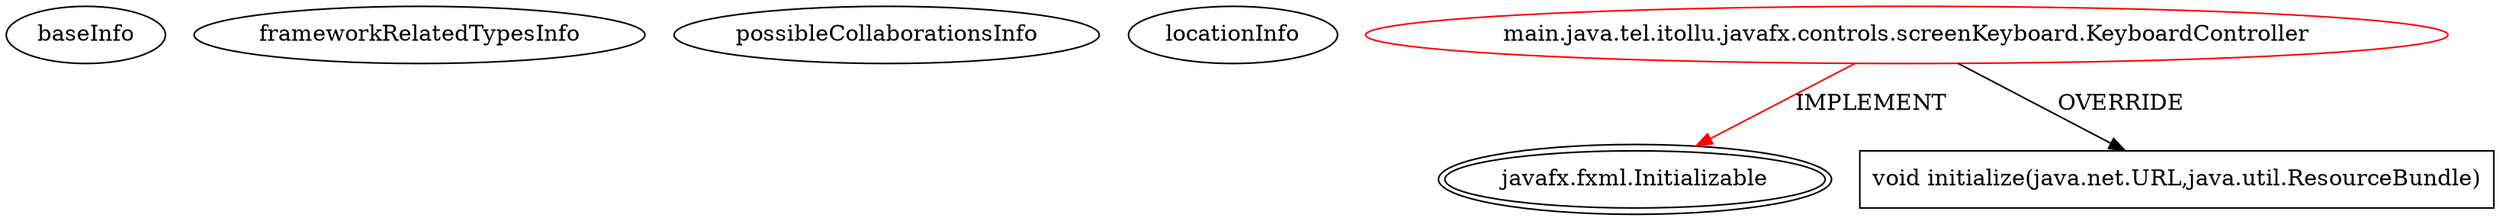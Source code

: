 digraph {
baseInfo[graphId=3230,category="extension_graph",isAnonymous=false,possibleRelation=false]
frameworkRelatedTypesInfo[0="javafx.fxml.Initializable"]
possibleCollaborationsInfo[]
locationInfo[projectName="itollu-keyboard",filePath="/itollu-keyboard/keyboard-master/keyboard/src/main/java/tel/itollu/javafx/controls/screenKeyboard/KeyboardController.java",contextSignature="KeyboardController",graphId="3230"]
0[label="main.java.tel.itollu.javafx.controls.screenKeyboard.KeyboardController",vertexType="ROOT_CLIENT_CLASS_DECLARATION",isFrameworkType=false,color=red]
1[label="javafx.fxml.Initializable",vertexType="FRAMEWORK_INTERFACE_TYPE",isFrameworkType=true,peripheries=2]
2[label="void initialize(java.net.URL,java.util.ResourceBundle)",vertexType="OVERRIDING_METHOD_DECLARATION",isFrameworkType=false,shape=box]
0->1[label="IMPLEMENT",color=red]
0->2[label="OVERRIDE"]
}
